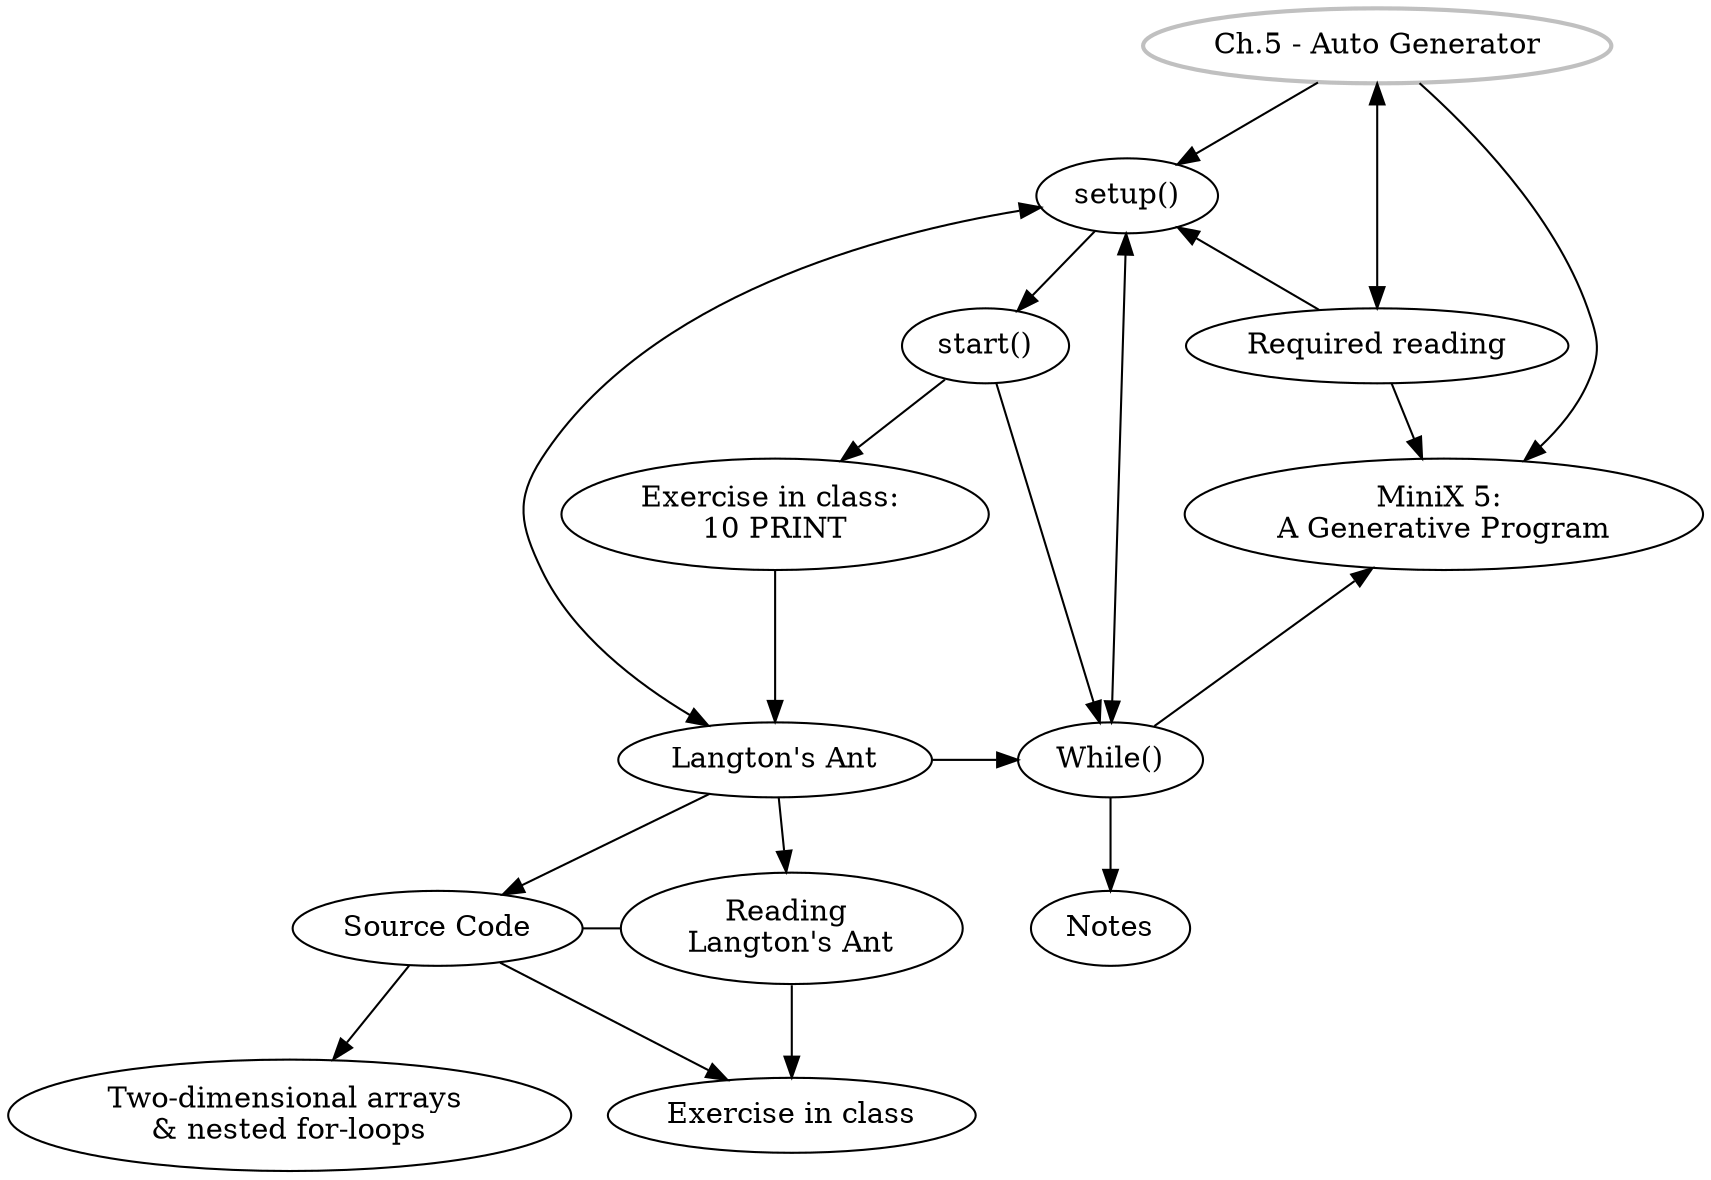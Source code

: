 digraph G {
//labels
GS [
label="Ch.5 - Auto Generator",
style=bold,
color=grey,
]

SU [label="setup()"]
ST [label="start()"]
EiC [label="Exercise in class: \n10 PRINT"]
LA [label="Langton's Ant"]
SC [label="Source Code"]
RLA [label="Reading \nLangton's Ant"]
AL [label="Two-dimensional arrays \n& nested for-loops
"]
EiC2 [label="Exercise in class"]
MW [label="While()"]
MX [label="MiniX 5: \nA Generative Program"]
RR [label="Required reading"]
Notes [label="Notes"]

//rank
{rank = same; RR, ST}
//{rank = same; LA, EiC}
{rank = same; RLA, SC}
{rank = same; MX, EiC}
{rank = same; MW, LA}


//graph
GS -> SU -> ST -> EiC;
EiC-> LA[minlen=2];
LA -> SU [dir=both];
GS -> MX;
GS -> RR[dir=both];
SU -> MW [dir=both];
SC -> RLA [dir=none];
RR -> MX, SU;
LA -> SC, RLA -> EiC2;
SC -> AL;
ST -> MW -> Notes;
MW -> MX;
LA -> MW;

}
